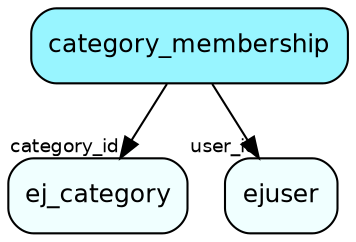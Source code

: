 digraph category_membership  {
node [shape = box style="rounded, filled" fontname = "Helvetica" fontsize = "12" ]
edge [fontname = "Helvetica" fontsize = "9"]

category_membership[fillcolor = "cadetblue1"]
ej_category[fillcolor = "azure1"]
ejuser[fillcolor = "azure1"]
category_membership -> ej_category [headlabel = "category_id"]
category_membership -> ejuser [headlabel = "user_id"]
}
